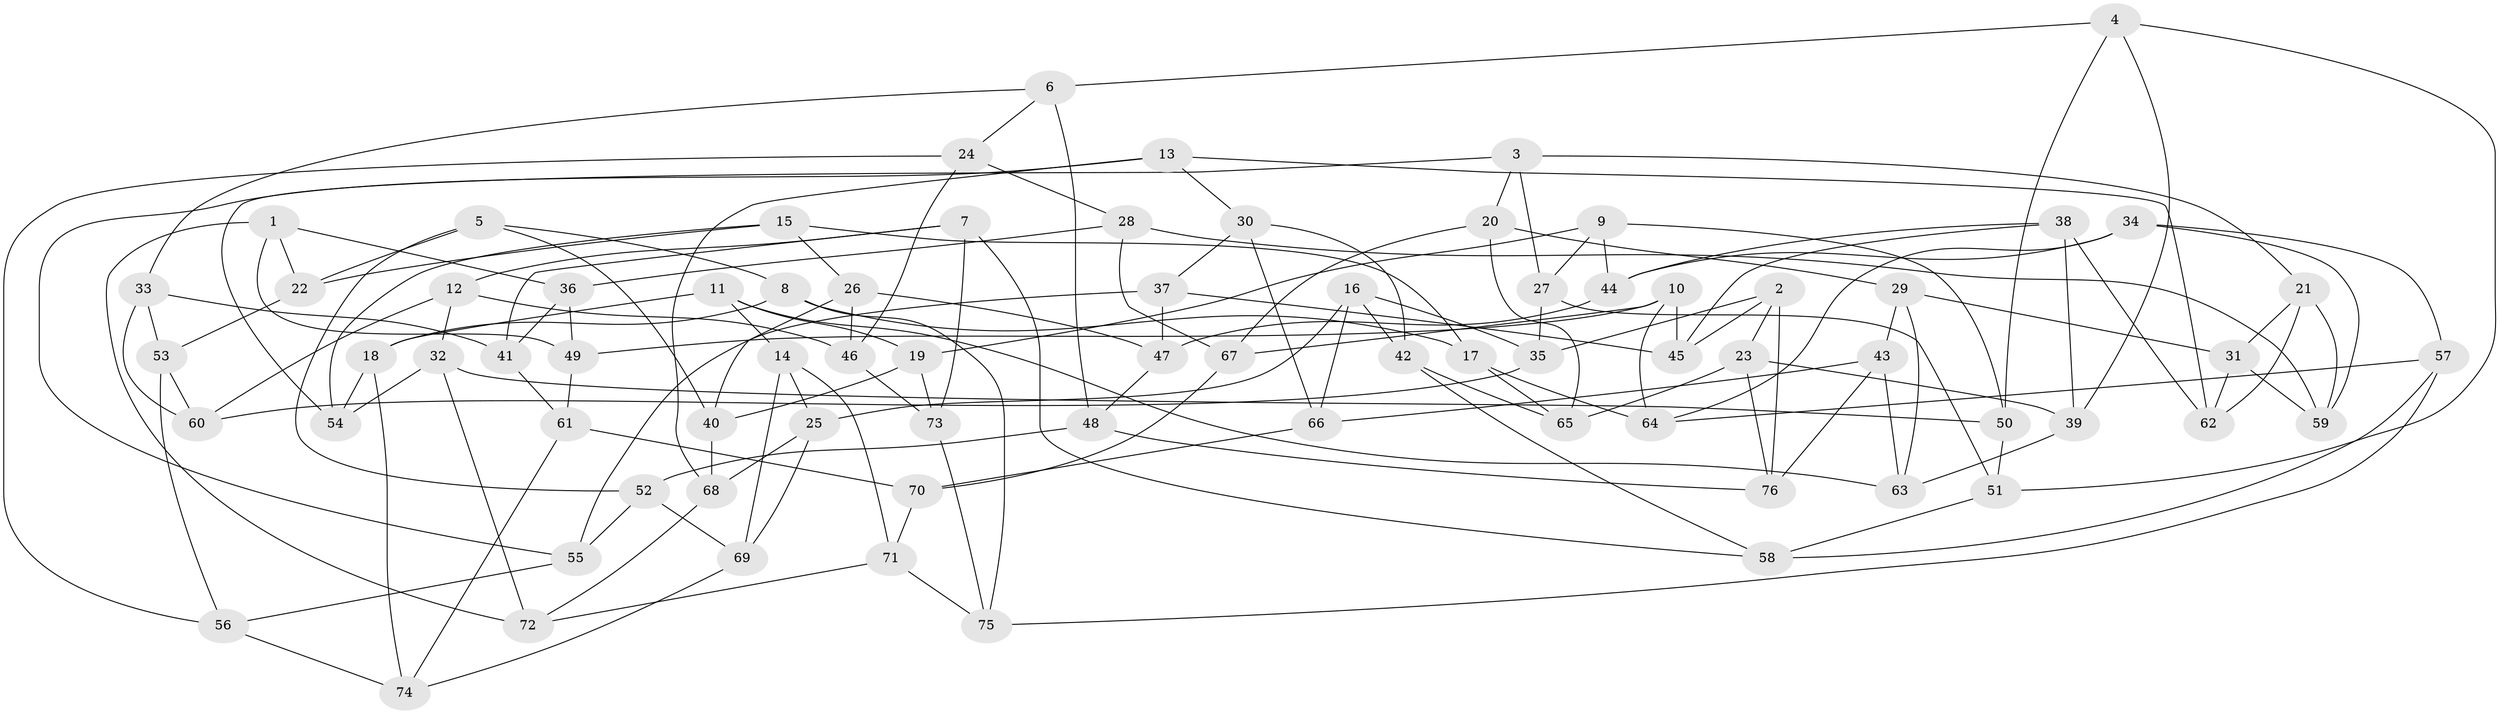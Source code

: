 // Generated by graph-tools (version 1.1) at 2025/37/03/09/25 02:37:51]
// undirected, 76 vertices, 152 edges
graph export_dot {
graph [start="1"]
  node [color=gray90,style=filled];
  1;
  2;
  3;
  4;
  5;
  6;
  7;
  8;
  9;
  10;
  11;
  12;
  13;
  14;
  15;
  16;
  17;
  18;
  19;
  20;
  21;
  22;
  23;
  24;
  25;
  26;
  27;
  28;
  29;
  30;
  31;
  32;
  33;
  34;
  35;
  36;
  37;
  38;
  39;
  40;
  41;
  42;
  43;
  44;
  45;
  46;
  47;
  48;
  49;
  50;
  51;
  52;
  53;
  54;
  55;
  56;
  57;
  58;
  59;
  60;
  61;
  62;
  63;
  64;
  65;
  66;
  67;
  68;
  69;
  70;
  71;
  72;
  73;
  74;
  75;
  76;
  1 -- 22;
  1 -- 72;
  1 -- 36;
  1 -- 49;
  2 -- 76;
  2 -- 23;
  2 -- 35;
  2 -- 45;
  3 -- 54;
  3 -- 20;
  3 -- 21;
  3 -- 27;
  4 -- 39;
  4 -- 6;
  4 -- 50;
  4 -- 51;
  5 -- 22;
  5 -- 40;
  5 -- 8;
  5 -- 52;
  6 -- 48;
  6 -- 33;
  6 -- 24;
  7 -- 73;
  7 -- 41;
  7 -- 12;
  7 -- 58;
  8 -- 75;
  8 -- 17;
  8 -- 18;
  9 -- 44;
  9 -- 50;
  9 -- 19;
  9 -- 27;
  10 -- 67;
  10 -- 49;
  10 -- 64;
  10 -- 45;
  11 -- 18;
  11 -- 14;
  11 -- 63;
  11 -- 19;
  12 -- 46;
  12 -- 60;
  12 -- 32;
  13 -- 30;
  13 -- 55;
  13 -- 68;
  13 -- 62;
  14 -- 69;
  14 -- 25;
  14 -- 71;
  15 -- 17;
  15 -- 22;
  15 -- 54;
  15 -- 26;
  16 -- 25;
  16 -- 66;
  16 -- 35;
  16 -- 42;
  17 -- 65;
  17 -- 64;
  18 -- 74;
  18 -- 54;
  19 -- 73;
  19 -- 40;
  20 -- 65;
  20 -- 67;
  20 -- 29;
  21 -- 59;
  21 -- 31;
  21 -- 62;
  22 -- 53;
  23 -- 39;
  23 -- 65;
  23 -- 76;
  24 -- 46;
  24 -- 56;
  24 -- 28;
  25 -- 69;
  25 -- 68;
  26 -- 46;
  26 -- 40;
  26 -- 47;
  27 -- 51;
  27 -- 35;
  28 -- 67;
  28 -- 36;
  28 -- 59;
  29 -- 31;
  29 -- 63;
  29 -- 43;
  30 -- 66;
  30 -- 37;
  30 -- 42;
  31 -- 62;
  31 -- 59;
  32 -- 72;
  32 -- 54;
  32 -- 50;
  33 -- 41;
  33 -- 60;
  33 -- 53;
  34 -- 44;
  34 -- 57;
  34 -- 59;
  34 -- 64;
  35 -- 60;
  36 -- 49;
  36 -- 41;
  37 -- 55;
  37 -- 47;
  37 -- 45;
  38 -- 45;
  38 -- 39;
  38 -- 44;
  38 -- 62;
  39 -- 63;
  40 -- 68;
  41 -- 61;
  42 -- 58;
  42 -- 65;
  43 -- 66;
  43 -- 63;
  43 -- 76;
  44 -- 47;
  46 -- 73;
  47 -- 48;
  48 -- 52;
  48 -- 76;
  49 -- 61;
  50 -- 51;
  51 -- 58;
  52 -- 55;
  52 -- 69;
  53 -- 60;
  53 -- 56;
  55 -- 56;
  56 -- 74;
  57 -- 75;
  57 -- 58;
  57 -- 64;
  61 -- 74;
  61 -- 70;
  66 -- 70;
  67 -- 70;
  68 -- 72;
  69 -- 74;
  70 -- 71;
  71 -- 72;
  71 -- 75;
  73 -- 75;
}
